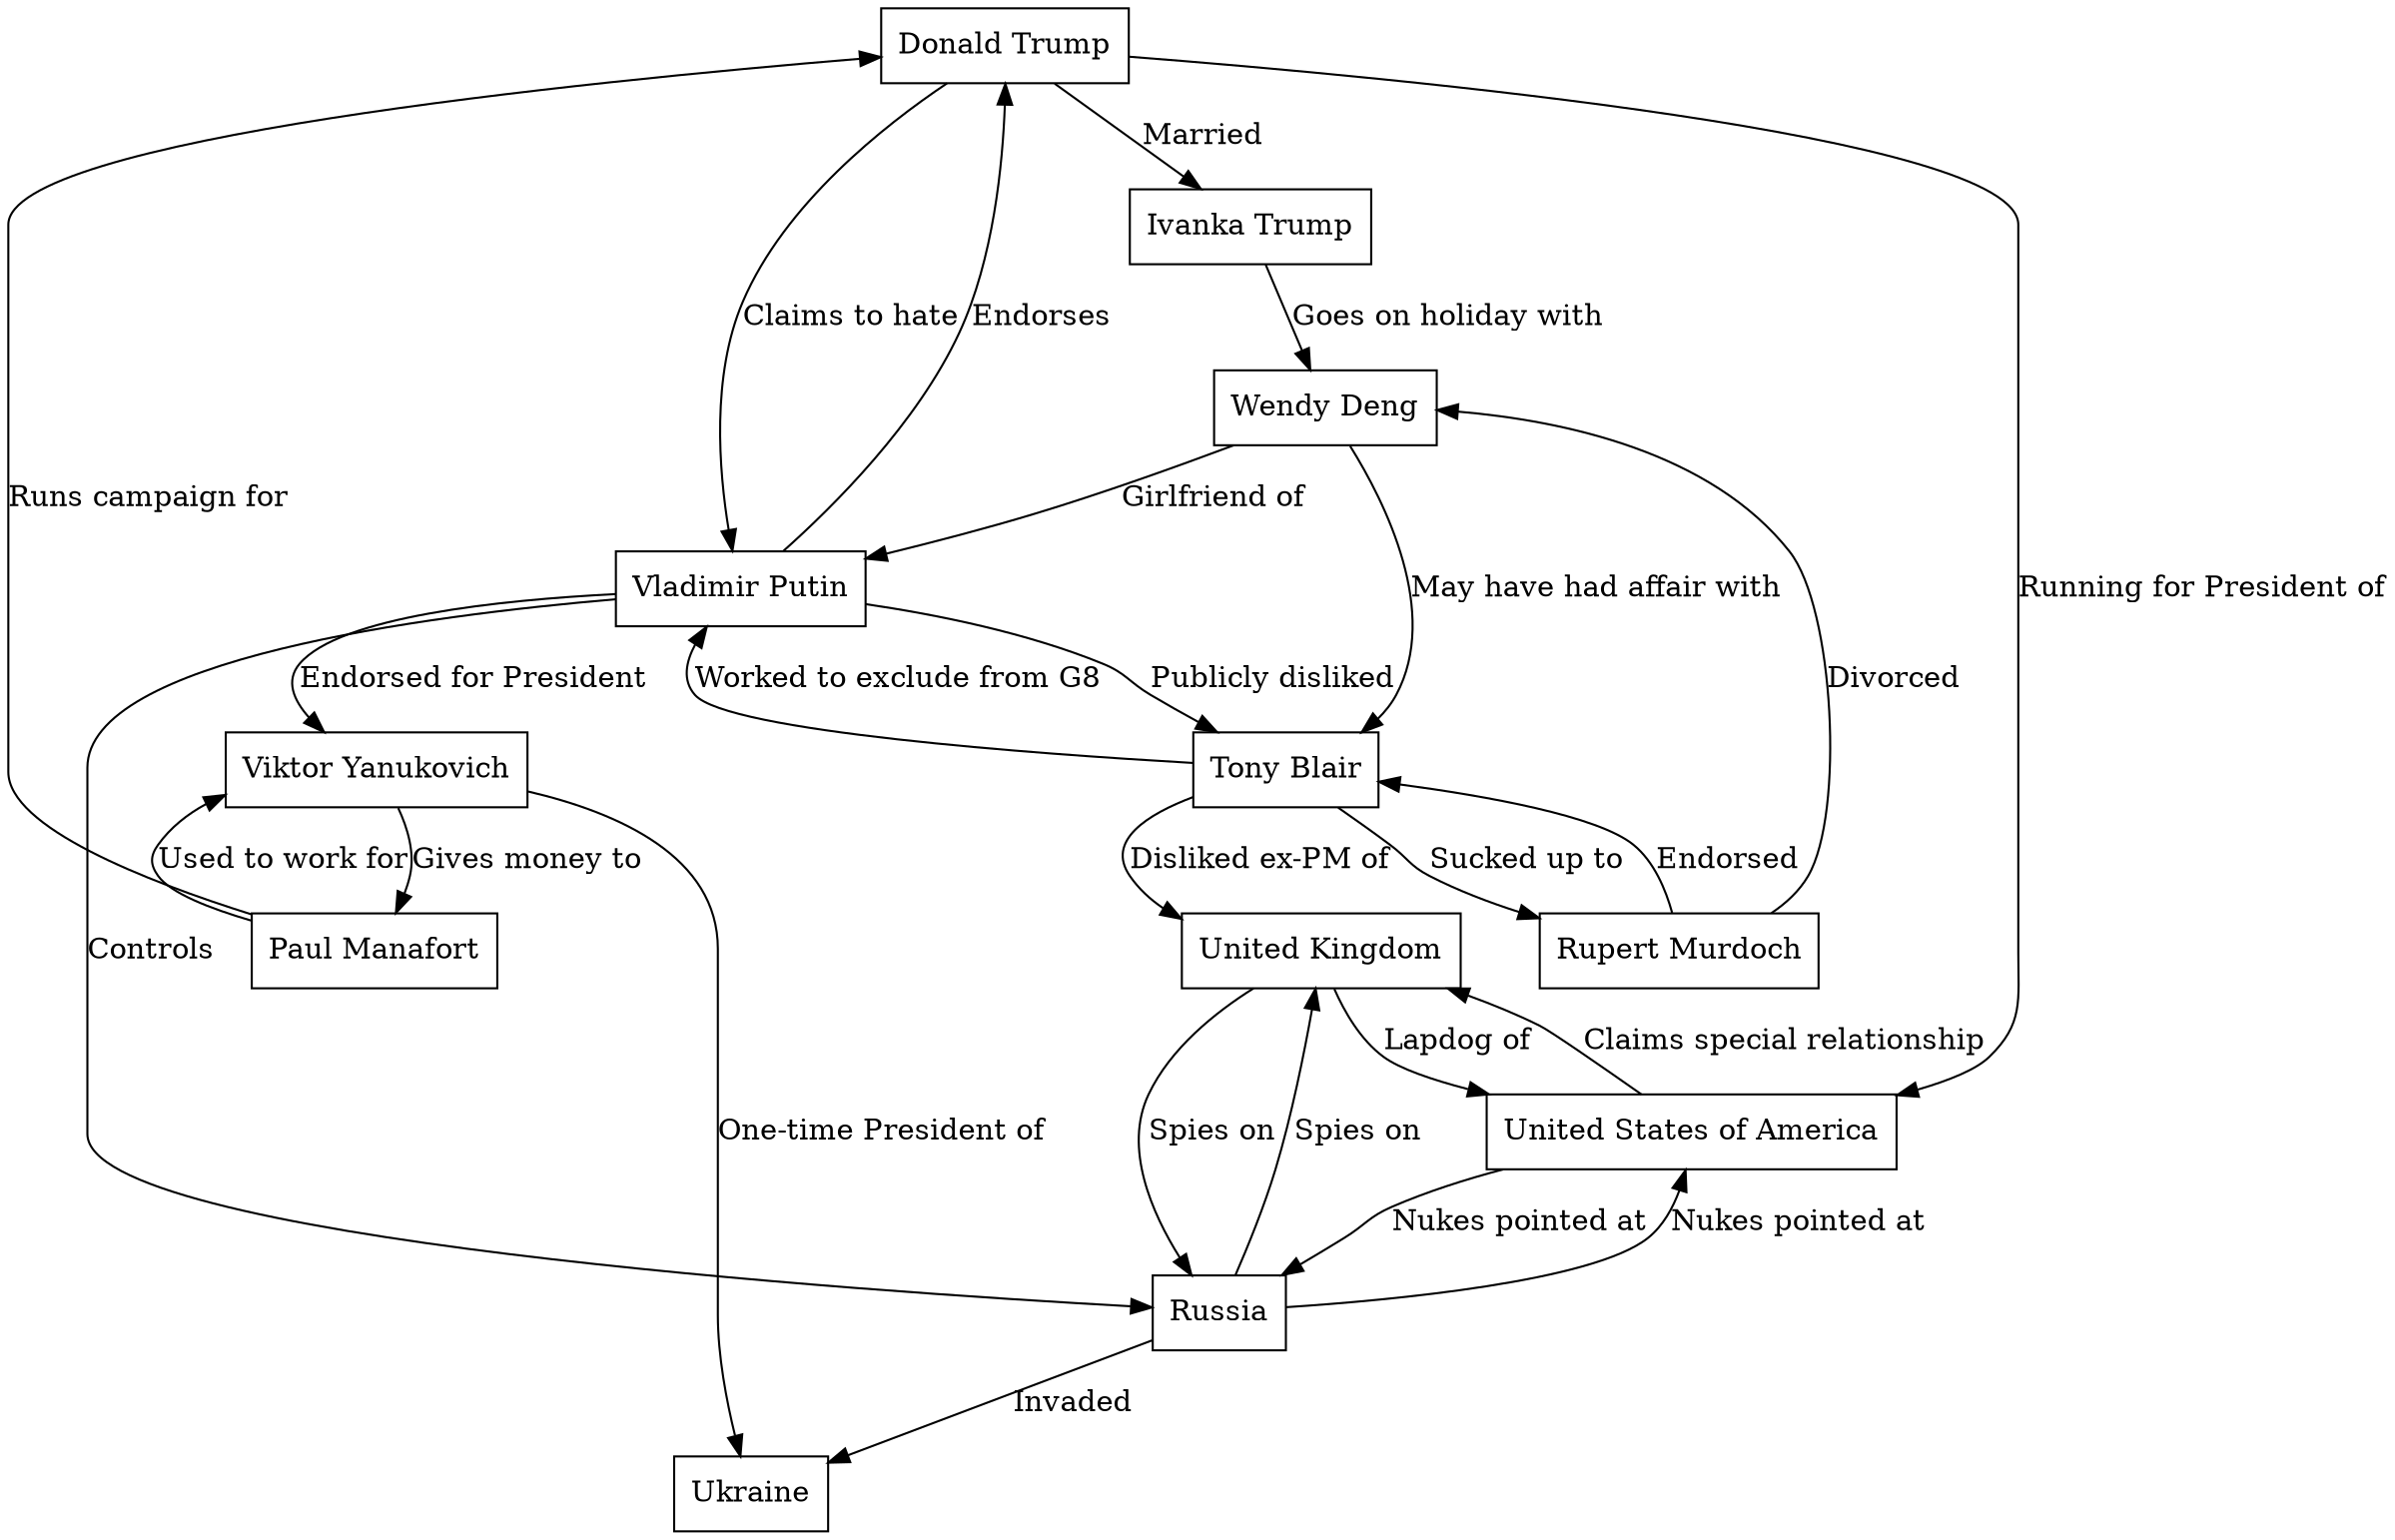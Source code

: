 digraph Conspiracy {
  graph[fontname="arial"];
  node[shape=box];

  trump -> ivanka [label="Married"];
  trump -> putin [label="Claims to hate"];
  trump -> whitehouse [label="Running for President of"];
  manafort -> trump [label="Runs campaign for"];
  manafort -> yanukovich [label="Used to work for"];
  yanukovich -> manafort [label="Gives money to"];
  putin -> yanukovich [label="Endorsed for President"];
  yanukovich -> ukraine [label="One-time President of"];
  russia -> ukraine [label="Invaded"];
  putin -> trump [label="Endorses"];
  putin -> russia [label="Controls"];
  ivanka -> wendy [label="Goes on holiday with"];
  wendy -> putin [label="Girlfriend of"];
  wendy -> blair [label="May have had affair with"];

  blair -> ukplc [label="Disliked ex-PM of"];
  murdoch -> wendy [label="Divorced"];
  murdoch -> blair [label="Endorsed"];
  blair -> murdoch [label="Sucked up to"];
  blair -> putin [label="Worked to exclude from G8"];
  putin -> blair [label="Publicly disliked"];
  whitehouse -> russia [label="Nukes pointed at"];
  russia -> whitehouse [label="Nukes pointed at"];
  whitehouse -> ukplc [label="Claims special relationship"];
  ukplc -> whitehouse [label="Lapdog of"];
  ukplc -> russia [label="Spies on"];
  russia -> ukplc [label="Spies on"];

  trump [label="Donald Trump"];
  ivanka [label="Ivanka Trump"];
  putin [label="Vladimir Putin"];
  wendy [label="Wendy Deng"];
  murdoch [label="Rupert Murdoch"];
  blair [label="Tony Blair"];
  ukplc [label="United Kingdom"];
  whitehouse [label="United States of America"];
  russia [label="Russia"];
  ukraine [label="Ukraine"];
  manafort [label="Paul Manafort"];
  yanukovich [label="Viktor Yanukovich"];

}
